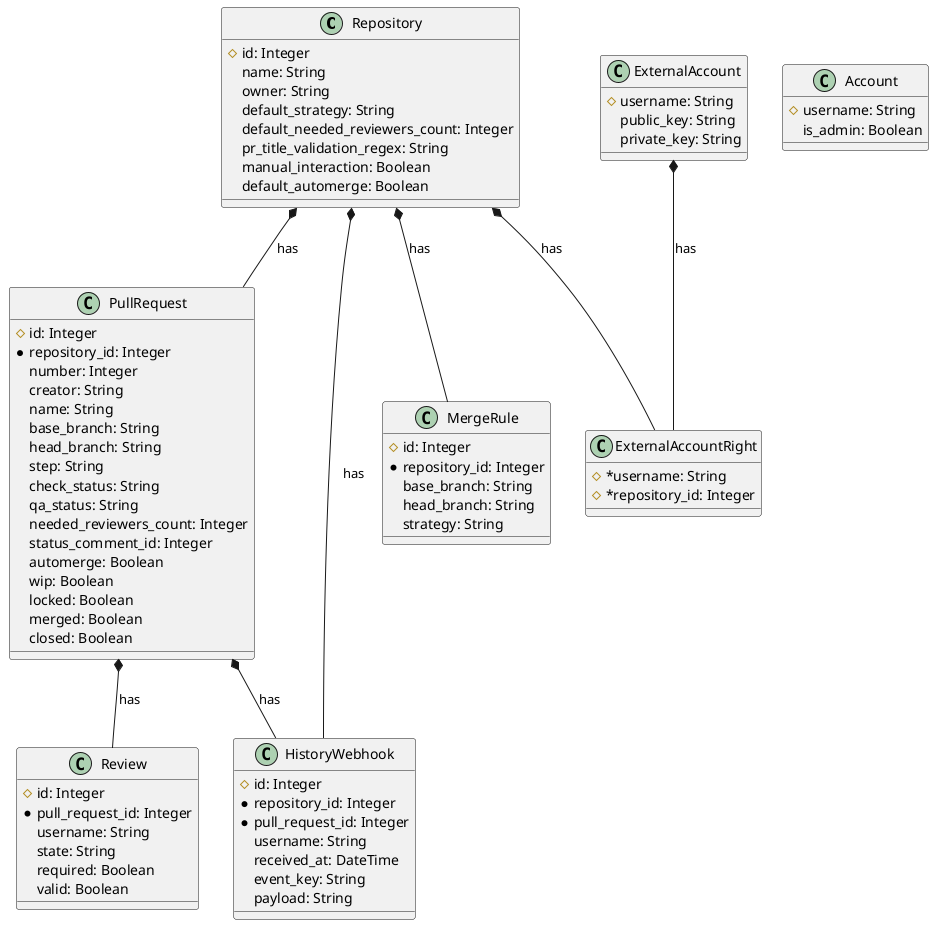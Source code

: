 @startuml Schema
class Repository {
    #id: Integer
    name: String
    owner: String
    default_strategy: String
    default_needed_reviewers_count: Integer
    pr_title_validation_regex: String
    manual_interaction: Boolean
    default_automerge: Boolean
}

class PullRequest {
    #id: Integer
    *repository_id: Integer
    number: Integer
    creator: String
    name: String
    base_branch: String
    head_branch: String
    step: String
    check_status: String
    qa_status: String
    needed_reviewers_count: Integer
    status_comment_id: Integer
    automerge: Boolean
    wip: Boolean
    locked: Boolean
    merged: Boolean
    closed: Boolean
}

class Review {
    #id: Integer
    *pull_request_id: Integer
    username: String
    state: String
    required: Boolean
    valid: Boolean
}

class MergeRule {
    #id: Integer
    *repository_id: Integer
    base_branch: String
    head_branch: String
    strategy: String
}

class ExternalAccount {
    #username: String
    public_key: String
    private_key: String
}
class ExternalAccountRight {
    #*username: String
    #*repository_id: Integer
}

class Account {
    #username: String
    is_admin: Boolean
}

class HistoryWebhook {
    #id: Integer
    *repository_id: Integer
    *pull_request_id: Integer
    username: String
    received_at: DateTime
    event_key: String
    payload: String
}

Repository *-- PullRequest : has
Repository *-- MergeRule : has
PullRequest *-- Review : has
ExternalAccount *-- ExternalAccountRight : has
Repository *-- ExternalAccountRight : has
Repository *-- HistoryWebhook : has
PullRequest *-- HistoryWebhook : has
@enduml
